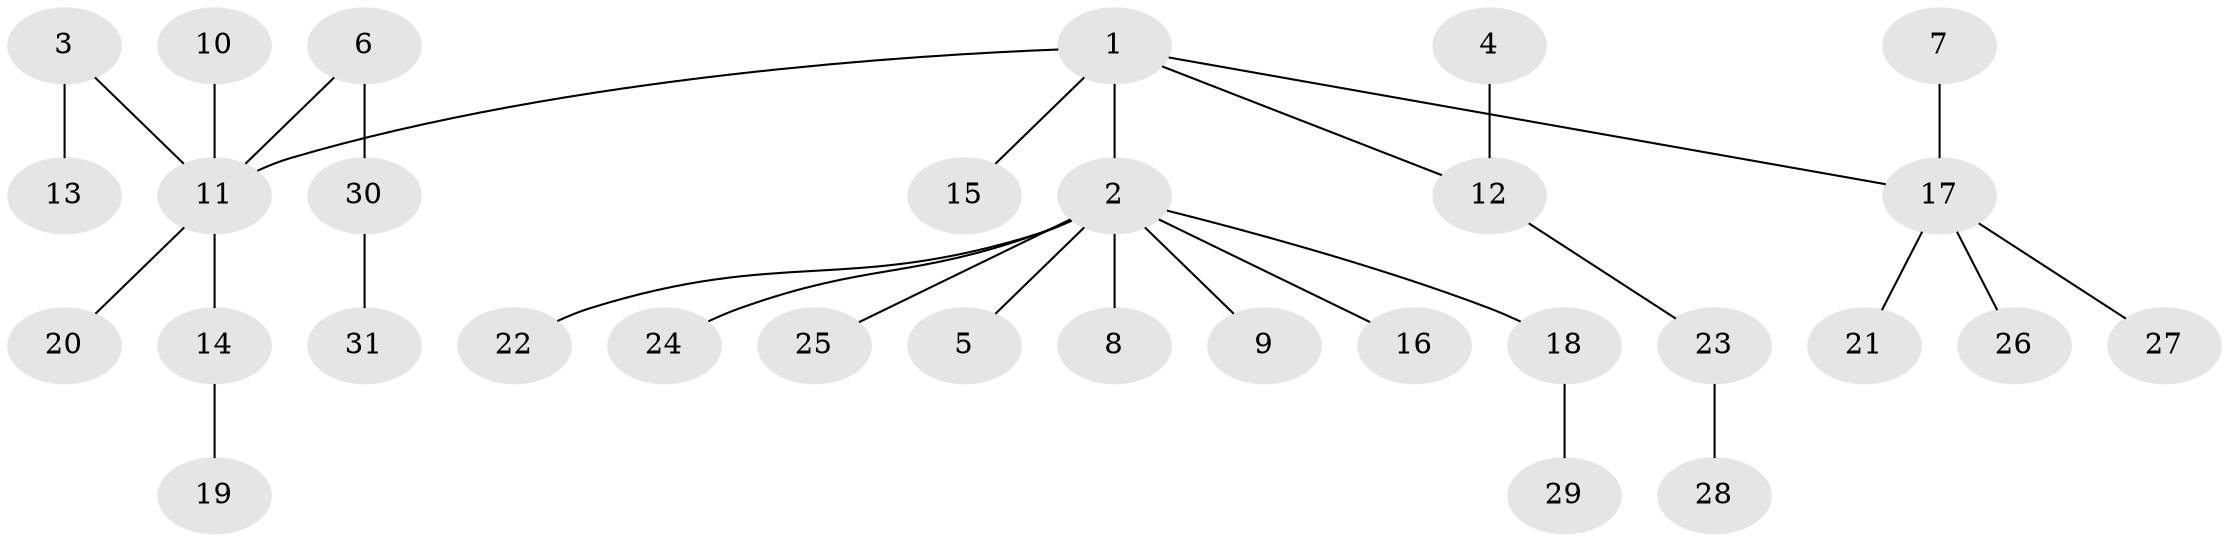 // original degree distribution, {5: 0.03225806451612903, 6: 0.03225806451612903, 7: 0.016129032258064516, 3: 0.0967741935483871, 2: 0.3387096774193548, 4: 0.016129032258064516, 1: 0.46774193548387094}
// Generated by graph-tools (version 1.1) at 2025/50/03/09/25 03:50:15]
// undirected, 31 vertices, 30 edges
graph export_dot {
graph [start="1"]
  node [color=gray90,style=filled];
  1;
  2;
  3;
  4;
  5;
  6;
  7;
  8;
  9;
  10;
  11;
  12;
  13;
  14;
  15;
  16;
  17;
  18;
  19;
  20;
  21;
  22;
  23;
  24;
  25;
  26;
  27;
  28;
  29;
  30;
  31;
  1 -- 2 [weight=1.0];
  1 -- 11 [weight=1.0];
  1 -- 12 [weight=1.0];
  1 -- 15 [weight=1.0];
  1 -- 17 [weight=1.0];
  2 -- 5 [weight=1.0];
  2 -- 8 [weight=1.0];
  2 -- 9 [weight=1.0];
  2 -- 16 [weight=1.0];
  2 -- 18 [weight=1.0];
  2 -- 22 [weight=1.0];
  2 -- 24 [weight=1.0];
  2 -- 25 [weight=1.0];
  3 -- 11 [weight=1.0];
  3 -- 13 [weight=1.0];
  4 -- 12 [weight=1.0];
  6 -- 11 [weight=1.0];
  6 -- 30 [weight=1.0];
  7 -- 17 [weight=1.0];
  10 -- 11 [weight=1.0];
  11 -- 14 [weight=1.0];
  11 -- 20 [weight=1.0];
  12 -- 23 [weight=1.0];
  14 -- 19 [weight=1.0];
  17 -- 21 [weight=1.0];
  17 -- 26 [weight=1.0];
  17 -- 27 [weight=1.0];
  18 -- 29 [weight=1.0];
  23 -- 28 [weight=1.0];
  30 -- 31 [weight=1.0];
}
